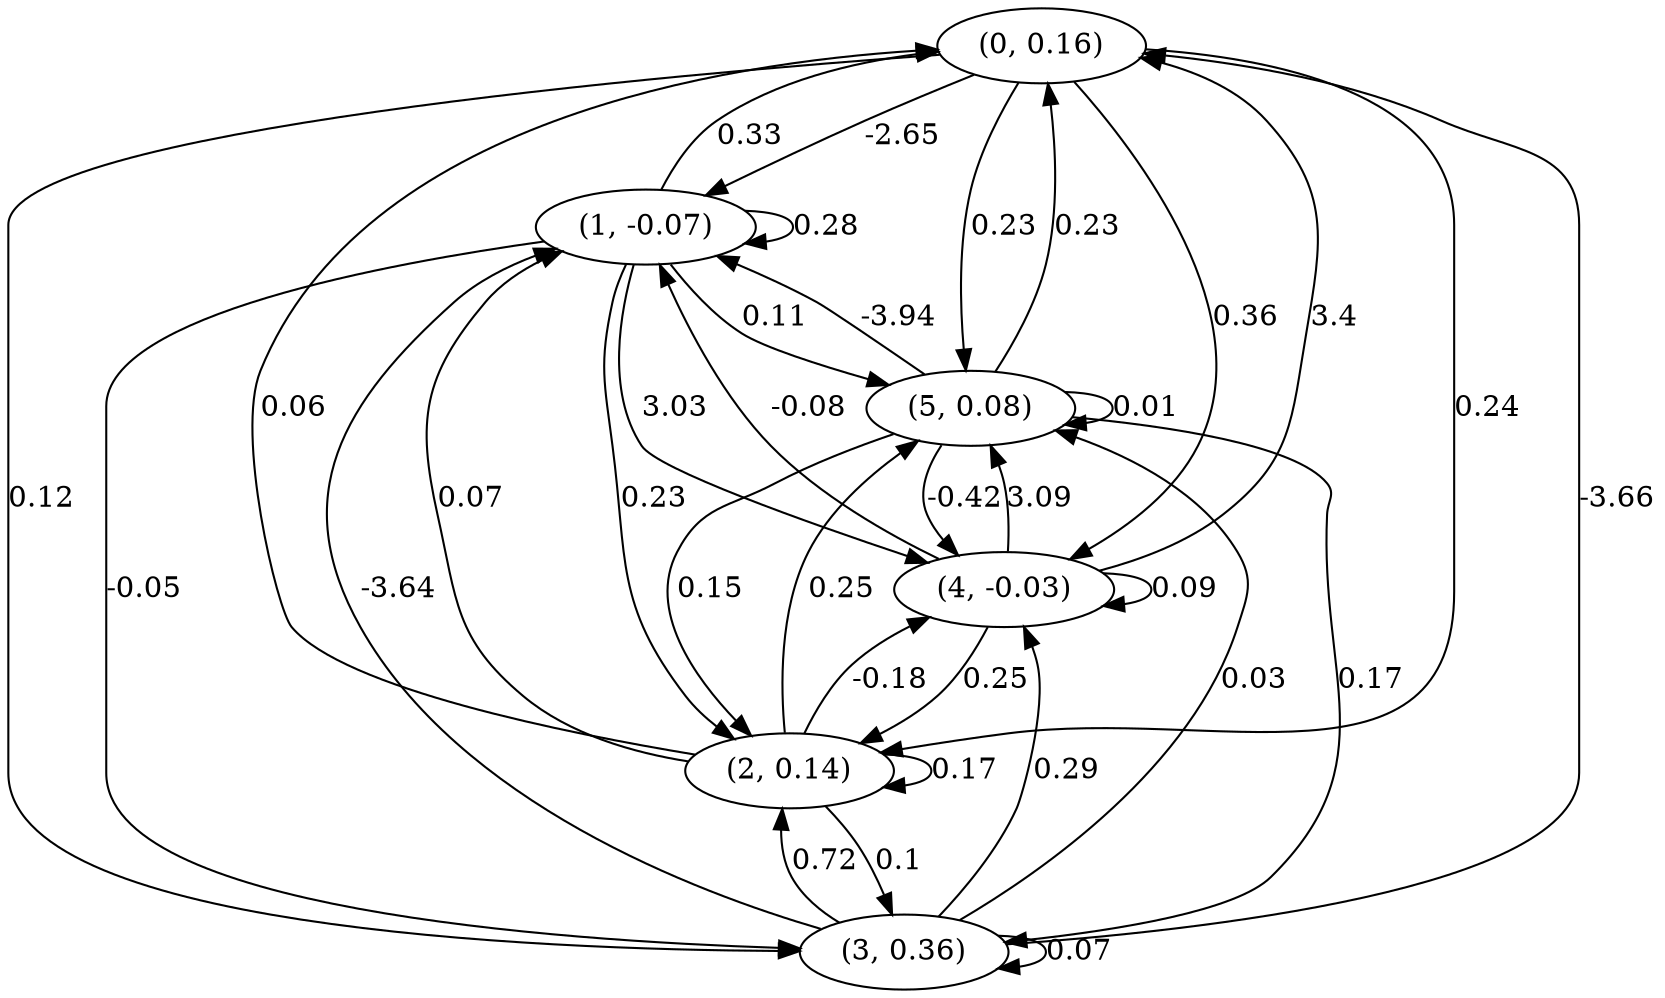 digraph {
    0 [ label = "(0, 0.16)" ]
    1 [ label = "(1, -0.07)" ]
    2 [ label = "(2, 0.14)" ]
    3 [ label = "(3, 0.36)" ]
    4 [ label = "(4, -0.03)" ]
    5 [ label = "(5, 0.08)" ]
    1 -> 1 [ label = "0.28" ]
    2 -> 2 [ label = "0.17" ]
    3 -> 3 [ label = "0.07" ]
    4 -> 4 [ label = "0.09" ]
    5 -> 5 [ label = "0.01" ]
    1 -> 0 [ label = "0.33" ]
    2 -> 0 [ label = "0.06" ]
    3 -> 0 [ label = "-3.66" ]
    4 -> 0 [ label = "3.4" ]
    5 -> 0 [ label = "0.23" ]
    0 -> 1 [ label = "-2.65" ]
    2 -> 1 [ label = "0.07" ]
    3 -> 1 [ label = "-3.64" ]
    4 -> 1 [ label = "-0.08" ]
    5 -> 1 [ label = "-3.94" ]
    0 -> 2 [ label = "0.24" ]
    1 -> 2 [ label = "0.23" ]
    3 -> 2 [ label = "0.72" ]
    4 -> 2 [ label = "0.25" ]
    5 -> 2 [ label = "0.15" ]
    0 -> 3 [ label = "0.12" ]
    1 -> 3 [ label = "-0.05" ]
    2 -> 3 [ label = "0.1" ]
    5 -> 3 [ label = "0.17" ]
    0 -> 4 [ label = "0.36" ]
    1 -> 4 [ label = "3.03" ]
    2 -> 4 [ label = "-0.18" ]
    3 -> 4 [ label = "0.29" ]
    5 -> 4 [ label = "-0.42" ]
    0 -> 5 [ label = "0.23" ]
    1 -> 5 [ label = "0.11" ]
    2 -> 5 [ label = "0.25" ]
    3 -> 5 [ label = "0.03" ]
    4 -> 5 [ label = "3.09" ]
}

